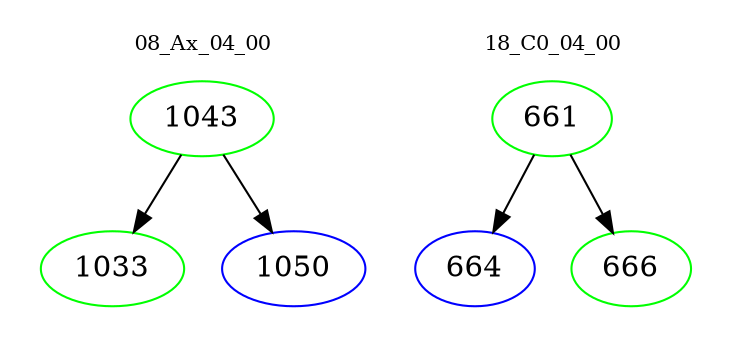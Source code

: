 digraph{
subgraph cluster_0 {
color = white
label = "08_Ax_04_00";
fontsize=10;
T0_1043 [label="1043", color="green"]
T0_1043 -> T0_1033 [color="black"]
T0_1033 [label="1033", color="green"]
T0_1043 -> T0_1050 [color="black"]
T0_1050 [label="1050", color="blue"]
}
subgraph cluster_1 {
color = white
label = "18_C0_04_00";
fontsize=10;
T1_661 [label="661", color="green"]
T1_661 -> T1_664 [color="black"]
T1_664 [label="664", color="blue"]
T1_661 -> T1_666 [color="black"]
T1_666 [label="666", color="green"]
}
}
